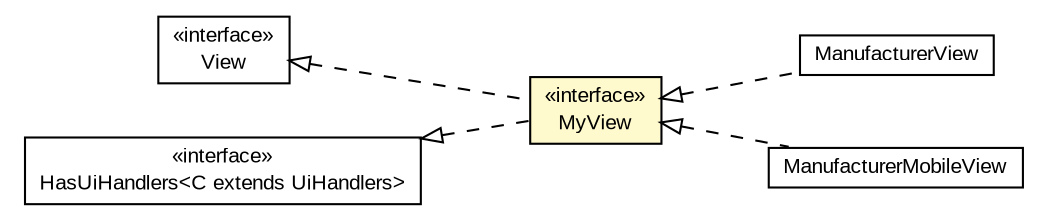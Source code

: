 #!/usr/local/bin/dot
#
# Class diagram 
# Generated by UMLGraph version R5_6-24-gf6e263 (http://www.umlgraph.org/)
#

digraph G {
	edge [fontname="arial",fontsize=10,labelfontname="arial",labelfontsize=10];
	node [fontname="arial",fontsize=10,shape=plaintext];
	nodesep=0.25;
	ranksep=0.5;
	rankdir=LR;
	// com.gwtplatform.mvp.client.View
	c330056 [label=<<table title="com.gwtplatform.mvp.client.View" border="0" cellborder="1" cellspacing="0" cellpadding="2" port="p" href="../../../../mvp/client/View.html">
		<tr><td><table border="0" cellspacing="0" cellpadding="1">
<tr><td align="center" balign="center"> &#171;interface&#187; </td></tr>
<tr><td align="center" balign="center"> View </td></tr>
		</table></td></tr>
		</table>>, URL="../../../../mvp/client/View.html", fontname="arial", fontcolor="black", fontsize=10.0];
	// com.gwtplatform.mvp.client.HasUiHandlers<C extends com.gwtplatform.mvp.client.UiHandlers>
	c330076 [label=<<table title="com.gwtplatform.mvp.client.HasUiHandlers" border="0" cellborder="1" cellspacing="0" cellpadding="2" port="p" href="../../../../mvp/client/HasUiHandlers.html">
		<tr><td><table border="0" cellspacing="0" cellpadding="1">
<tr><td align="center" balign="center"> &#171;interface&#187; </td></tr>
<tr><td align="center" balign="center"> HasUiHandlers&lt;C extends UiHandlers&gt; </td></tr>
		</table></td></tr>
		</table>>, URL="../../../../mvp/client/HasUiHandlers.html", fontname="arial", fontcolor="black", fontsize=10.0];
	// com.gwtplatform.carstore.client.application.manufacturer.ManufacturerView
	c330422 [label=<<table title="com.gwtplatform.carstore.client.application.manufacturer.ManufacturerView" border="0" cellborder="1" cellspacing="0" cellpadding="2" port="p" href="./ManufacturerView.html">
		<tr><td><table border="0" cellspacing="0" cellpadding="1">
<tr><td align="center" balign="center"> ManufacturerView </td></tr>
		</table></td></tr>
		</table>>, URL="./ManufacturerView.html", fontname="arial", fontcolor="black", fontsize=10.0];
	// com.gwtplatform.carstore.client.application.manufacturer.ManufacturerPresenter.MyView
	c330425 [label=<<table title="com.gwtplatform.carstore.client.application.manufacturer.ManufacturerPresenter.MyView" border="0" cellborder="1" cellspacing="0" cellpadding="2" port="p" bgcolor="lemonChiffon" href="./ManufacturerPresenter.MyView.html">
		<tr><td><table border="0" cellspacing="0" cellpadding="1">
<tr><td align="center" balign="center"> &#171;interface&#187; </td></tr>
<tr><td align="center" balign="center"> MyView </td></tr>
		</table></td></tr>
		</table>>, URL="./ManufacturerPresenter.MyView.html", fontname="arial", fontcolor="black", fontsize=10.0];
	// com.gwtplatform.carstore.client.application.manufacturer.ManufacturerMobileView
	c330428 [label=<<table title="com.gwtplatform.carstore.client.application.manufacturer.ManufacturerMobileView" border="0" cellborder="1" cellspacing="0" cellpadding="2" port="p" href="./ManufacturerMobileView.html">
		<tr><td><table border="0" cellspacing="0" cellpadding="1">
<tr><td align="center" balign="center"> ManufacturerMobileView </td></tr>
		</table></td></tr>
		</table>>, URL="./ManufacturerMobileView.html", fontname="arial", fontcolor="black", fontsize=10.0];
	//com.gwtplatform.carstore.client.application.manufacturer.ManufacturerView implements com.gwtplatform.carstore.client.application.manufacturer.ManufacturerPresenter.MyView
	c330425:p -> c330422:p [dir=back,arrowtail=empty,style=dashed];
	//com.gwtplatform.carstore.client.application.manufacturer.ManufacturerPresenter.MyView implements com.gwtplatform.mvp.client.View
	c330056:p -> c330425:p [dir=back,arrowtail=empty,style=dashed];
	//com.gwtplatform.carstore.client.application.manufacturer.ManufacturerPresenter.MyView implements com.gwtplatform.mvp.client.HasUiHandlers<C extends com.gwtplatform.mvp.client.UiHandlers>
	c330076:p -> c330425:p [dir=back,arrowtail=empty,style=dashed];
	//com.gwtplatform.carstore.client.application.manufacturer.ManufacturerMobileView implements com.gwtplatform.carstore.client.application.manufacturer.ManufacturerPresenter.MyView
	c330425:p -> c330428:p [dir=back,arrowtail=empty,style=dashed];
}

